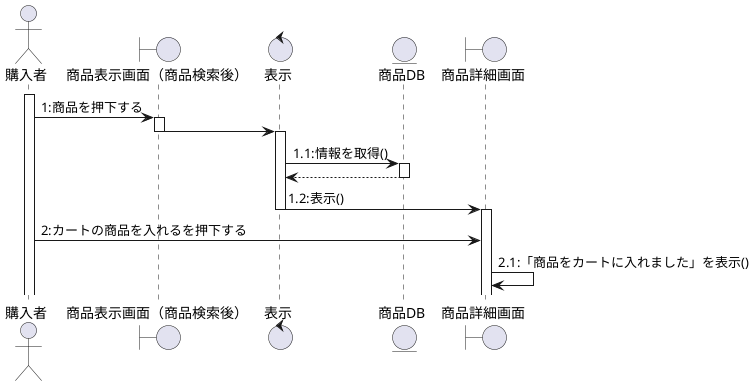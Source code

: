 @startuml

actor 購入者
boundary "商品表示画面（商品検索後）"
control 表示
entity 商品DB
boundary 商品詳細画面


activate 購入者
購入者 -> "商品表示画面（商品検索後）":1:商品を押下する
activate "商品表示画面（商品検索後）"
"商品表示画面（商品検索後）" -> 表示:
deactivate "商品表示画面（商品検索後）"
activate 表示
表示 -> 商品DB: 1.1:情報を取得()
activate 商品DB
商品DB --> 表示:
deactivate 商品DB
表示 -> 商品詳細画面:1.2:表示()
deactivate 表示
activate 商品詳細画面
購入者 -> 商品詳細画面 : 2:カートの商品を入れるを押下する
商品詳細画面 -> 商品詳細画面: 2.1:「商品をカートに入れました」を表示()

@enduml